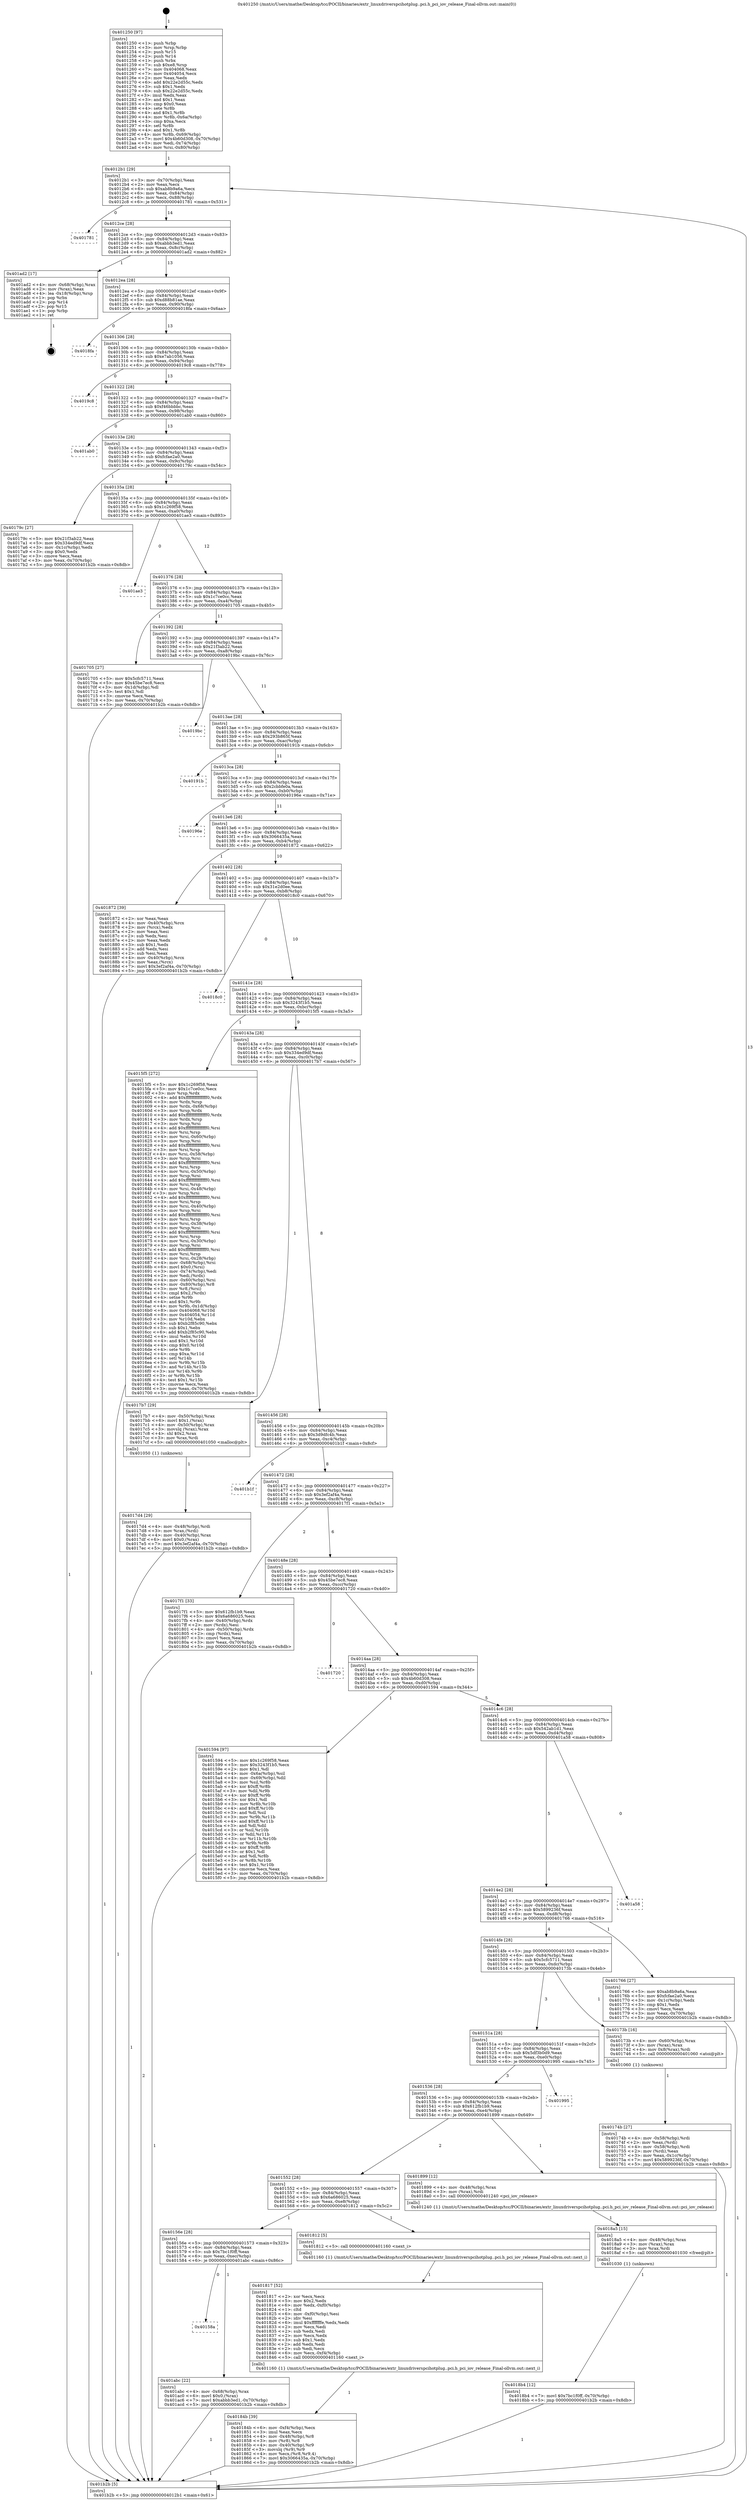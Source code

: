 digraph "0x401250" {
  label = "0x401250 (/mnt/c/Users/mathe/Desktop/tcc/POCII/binaries/extr_linuxdriverspcihotplug..pci.h_pci_iov_release_Final-ollvm.out::main(0))"
  labelloc = "t"
  node[shape=record]

  Entry [label="",width=0.3,height=0.3,shape=circle,fillcolor=black,style=filled]
  "0x4012b1" [label="{
     0x4012b1 [29]\l
     | [instrs]\l
     &nbsp;&nbsp;0x4012b1 \<+3\>: mov -0x70(%rbp),%eax\l
     &nbsp;&nbsp;0x4012b4 \<+2\>: mov %eax,%ecx\l
     &nbsp;&nbsp;0x4012b6 \<+6\>: sub $0xab8b9a6a,%ecx\l
     &nbsp;&nbsp;0x4012bc \<+6\>: mov %eax,-0x84(%rbp)\l
     &nbsp;&nbsp;0x4012c2 \<+6\>: mov %ecx,-0x88(%rbp)\l
     &nbsp;&nbsp;0x4012c8 \<+6\>: je 0000000000401781 \<main+0x531\>\l
  }"]
  "0x401781" [label="{
     0x401781\l
  }", style=dashed]
  "0x4012ce" [label="{
     0x4012ce [28]\l
     | [instrs]\l
     &nbsp;&nbsp;0x4012ce \<+5\>: jmp 00000000004012d3 \<main+0x83\>\l
     &nbsp;&nbsp;0x4012d3 \<+6\>: mov -0x84(%rbp),%eax\l
     &nbsp;&nbsp;0x4012d9 \<+5\>: sub $0xabbb3ed1,%eax\l
     &nbsp;&nbsp;0x4012de \<+6\>: mov %eax,-0x8c(%rbp)\l
     &nbsp;&nbsp;0x4012e4 \<+6\>: je 0000000000401ad2 \<main+0x882\>\l
  }"]
  Exit [label="",width=0.3,height=0.3,shape=circle,fillcolor=black,style=filled,peripheries=2]
  "0x401ad2" [label="{
     0x401ad2 [17]\l
     | [instrs]\l
     &nbsp;&nbsp;0x401ad2 \<+4\>: mov -0x68(%rbp),%rax\l
     &nbsp;&nbsp;0x401ad6 \<+2\>: mov (%rax),%eax\l
     &nbsp;&nbsp;0x401ad8 \<+4\>: lea -0x18(%rbp),%rsp\l
     &nbsp;&nbsp;0x401adc \<+1\>: pop %rbx\l
     &nbsp;&nbsp;0x401add \<+2\>: pop %r14\l
     &nbsp;&nbsp;0x401adf \<+2\>: pop %r15\l
     &nbsp;&nbsp;0x401ae1 \<+1\>: pop %rbp\l
     &nbsp;&nbsp;0x401ae2 \<+1\>: ret\l
  }"]
  "0x4012ea" [label="{
     0x4012ea [28]\l
     | [instrs]\l
     &nbsp;&nbsp;0x4012ea \<+5\>: jmp 00000000004012ef \<main+0x9f\>\l
     &nbsp;&nbsp;0x4012ef \<+6\>: mov -0x84(%rbp),%eax\l
     &nbsp;&nbsp;0x4012f5 \<+5\>: sub $0xd88b81ae,%eax\l
     &nbsp;&nbsp;0x4012fa \<+6\>: mov %eax,-0x90(%rbp)\l
     &nbsp;&nbsp;0x401300 \<+6\>: je 00000000004018fa \<main+0x6aa\>\l
  }"]
  "0x40158a" [label="{
     0x40158a\l
  }", style=dashed]
  "0x4018fa" [label="{
     0x4018fa\l
  }", style=dashed]
  "0x401306" [label="{
     0x401306 [28]\l
     | [instrs]\l
     &nbsp;&nbsp;0x401306 \<+5\>: jmp 000000000040130b \<main+0xbb\>\l
     &nbsp;&nbsp;0x40130b \<+6\>: mov -0x84(%rbp),%eax\l
     &nbsp;&nbsp;0x401311 \<+5\>: sub $0xe7ab1056,%eax\l
     &nbsp;&nbsp;0x401316 \<+6\>: mov %eax,-0x94(%rbp)\l
     &nbsp;&nbsp;0x40131c \<+6\>: je 00000000004019c8 \<main+0x778\>\l
  }"]
  "0x401abc" [label="{
     0x401abc [22]\l
     | [instrs]\l
     &nbsp;&nbsp;0x401abc \<+4\>: mov -0x68(%rbp),%rax\l
     &nbsp;&nbsp;0x401ac0 \<+6\>: movl $0x0,(%rax)\l
     &nbsp;&nbsp;0x401ac6 \<+7\>: movl $0xabbb3ed1,-0x70(%rbp)\l
     &nbsp;&nbsp;0x401acd \<+5\>: jmp 0000000000401b2b \<main+0x8db\>\l
  }"]
  "0x4019c8" [label="{
     0x4019c8\l
  }", style=dashed]
  "0x401322" [label="{
     0x401322 [28]\l
     | [instrs]\l
     &nbsp;&nbsp;0x401322 \<+5\>: jmp 0000000000401327 \<main+0xd7\>\l
     &nbsp;&nbsp;0x401327 \<+6\>: mov -0x84(%rbp),%eax\l
     &nbsp;&nbsp;0x40132d \<+5\>: sub $0xf46bbbbc,%eax\l
     &nbsp;&nbsp;0x401332 \<+6\>: mov %eax,-0x98(%rbp)\l
     &nbsp;&nbsp;0x401338 \<+6\>: je 0000000000401ab0 \<main+0x860\>\l
  }"]
  "0x4018b4" [label="{
     0x4018b4 [12]\l
     | [instrs]\l
     &nbsp;&nbsp;0x4018b4 \<+7\>: movl $0x7bc1f0ff,-0x70(%rbp)\l
     &nbsp;&nbsp;0x4018bb \<+5\>: jmp 0000000000401b2b \<main+0x8db\>\l
  }"]
  "0x401ab0" [label="{
     0x401ab0\l
  }", style=dashed]
  "0x40133e" [label="{
     0x40133e [28]\l
     | [instrs]\l
     &nbsp;&nbsp;0x40133e \<+5\>: jmp 0000000000401343 \<main+0xf3\>\l
     &nbsp;&nbsp;0x401343 \<+6\>: mov -0x84(%rbp),%eax\l
     &nbsp;&nbsp;0x401349 \<+5\>: sub $0xfcfae2a0,%eax\l
     &nbsp;&nbsp;0x40134e \<+6\>: mov %eax,-0x9c(%rbp)\l
     &nbsp;&nbsp;0x401354 \<+6\>: je 000000000040179c \<main+0x54c\>\l
  }"]
  "0x4018a5" [label="{
     0x4018a5 [15]\l
     | [instrs]\l
     &nbsp;&nbsp;0x4018a5 \<+4\>: mov -0x48(%rbp),%rax\l
     &nbsp;&nbsp;0x4018a9 \<+3\>: mov (%rax),%rax\l
     &nbsp;&nbsp;0x4018ac \<+3\>: mov %rax,%rdi\l
     &nbsp;&nbsp;0x4018af \<+5\>: call 0000000000401030 \<free@plt\>\l
     | [calls]\l
     &nbsp;&nbsp;0x401030 \{1\} (unknown)\l
  }"]
  "0x40179c" [label="{
     0x40179c [27]\l
     | [instrs]\l
     &nbsp;&nbsp;0x40179c \<+5\>: mov $0x21f3ab22,%eax\l
     &nbsp;&nbsp;0x4017a1 \<+5\>: mov $0x334ed9df,%ecx\l
     &nbsp;&nbsp;0x4017a6 \<+3\>: mov -0x1c(%rbp),%edx\l
     &nbsp;&nbsp;0x4017a9 \<+3\>: cmp $0x0,%edx\l
     &nbsp;&nbsp;0x4017ac \<+3\>: cmove %ecx,%eax\l
     &nbsp;&nbsp;0x4017af \<+3\>: mov %eax,-0x70(%rbp)\l
     &nbsp;&nbsp;0x4017b2 \<+5\>: jmp 0000000000401b2b \<main+0x8db\>\l
  }"]
  "0x40135a" [label="{
     0x40135a [28]\l
     | [instrs]\l
     &nbsp;&nbsp;0x40135a \<+5\>: jmp 000000000040135f \<main+0x10f\>\l
     &nbsp;&nbsp;0x40135f \<+6\>: mov -0x84(%rbp),%eax\l
     &nbsp;&nbsp;0x401365 \<+5\>: sub $0x1c269f58,%eax\l
     &nbsp;&nbsp;0x40136a \<+6\>: mov %eax,-0xa0(%rbp)\l
     &nbsp;&nbsp;0x401370 \<+6\>: je 0000000000401ae3 \<main+0x893\>\l
  }"]
  "0x40184b" [label="{
     0x40184b [39]\l
     | [instrs]\l
     &nbsp;&nbsp;0x40184b \<+6\>: mov -0xf4(%rbp),%ecx\l
     &nbsp;&nbsp;0x401851 \<+3\>: imul %eax,%ecx\l
     &nbsp;&nbsp;0x401854 \<+4\>: mov -0x48(%rbp),%r8\l
     &nbsp;&nbsp;0x401858 \<+3\>: mov (%r8),%r8\l
     &nbsp;&nbsp;0x40185b \<+4\>: mov -0x40(%rbp),%r9\l
     &nbsp;&nbsp;0x40185f \<+3\>: movslq (%r9),%r9\l
     &nbsp;&nbsp;0x401862 \<+4\>: mov %ecx,(%r8,%r9,4)\l
     &nbsp;&nbsp;0x401866 \<+7\>: movl $0x3066435a,-0x70(%rbp)\l
     &nbsp;&nbsp;0x40186d \<+5\>: jmp 0000000000401b2b \<main+0x8db\>\l
  }"]
  "0x401ae3" [label="{
     0x401ae3\l
  }", style=dashed]
  "0x401376" [label="{
     0x401376 [28]\l
     | [instrs]\l
     &nbsp;&nbsp;0x401376 \<+5\>: jmp 000000000040137b \<main+0x12b\>\l
     &nbsp;&nbsp;0x40137b \<+6\>: mov -0x84(%rbp),%eax\l
     &nbsp;&nbsp;0x401381 \<+5\>: sub $0x1c7ce0cc,%eax\l
     &nbsp;&nbsp;0x401386 \<+6\>: mov %eax,-0xa4(%rbp)\l
     &nbsp;&nbsp;0x40138c \<+6\>: je 0000000000401705 \<main+0x4b5\>\l
  }"]
  "0x401817" [label="{
     0x401817 [52]\l
     | [instrs]\l
     &nbsp;&nbsp;0x401817 \<+2\>: xor %ecx,%ecx\l
     &nbsp;&nbsp;0x401819 \<+5\>: mov $0x2,%edx\l
     &nbsp;&nbsp;0x40181e \<+6\>: mov %edx,-0xf0(%rbp)\l
     &nbsp;&nbsp;0x401824 \<+1\>: cltd\l
     &nbsp;&nbsp;0x401825 \<+6\>: mov -0xf0(%rbp),%esi\l
     &nbsp;&nbsp;0x40182b \<+2\>: idiv %esi\l
     &nbsp;&nbsp;0x40182d \<+6\>: imul $0xfffffffe,%edx,%edx\l
     &nbsp;&nbsp;0x401833 \<+2\>: mov %ecx,%edi\l
     &nbsp;&nbsp;0x401835 \<+2\>: sub %edx,%edi\l
     &nbsp;&nbsp;0x401837 \<+2\>: mov %ecx,%edx\l
     &nbsp;&nbsp;0x401839 \<+3\>: sub $0x1,%edx\l
     &nbsp;&nbsp;0x40183c \<+2\>: add %edx,%edi\l
     &nbsp;&nbsp;0x40183e \<+2\>: sub %edi,%ecx\l
     &nbsp;&nbsp;0x401840 \<+6\>: mov %ecx,-0xf4(%rbp)\l
     &nbsp;&nbsp;0x401846 \<+5\>: call 0000000000401160 \<next_i\>\l
     | [calls]\l
     &nbsp;&nbsp;0x401160 \{1\} (/mnt/c/Users/mathe/Desktop/tcc/POCII/binaries/extr_linuxdriverspcihotplug..pci.h_pci_iov_release_Final-ollvm.out::next_i)\l
  }"]
  "0x401705" [label="{
     0x401705 [27]\l
     | [instrs]\l
     &nbsp;&nbsp;0x401705 \<+5\>: mov $0x5cfc5711,%eax\l
     &nbsp;&nbsp;0x40170a \<+5\>: mov $0x45be7ec8,%ecx\l
     &nbsp;&nbsp;0x40170f \<+3\>: mov -0x1d(%rbp),%dl\l
     &nbsp;&nbsp;0x401712 \<+3\>: test $0x1,%dl\l
     &nbsp;&nbsp;0x401715 \<+3\>: cmovne %ecx,%eax\l
     &nbsp;&nbsp;0x401718 \<+3\>: mov %eax,-0x70(%rbp)\l
     &nbsp;&nbsp;0x40171b \<+5\>: jmp 0000000000401b2b \<main+0x8db\>\l
  }"]
  "0x401392" [label="{
     0x401392 [28]\l
     | [instrs]\l
     &nbsp;&nbsp;0x401392 \<+5\>: jmp 0000000000401397 \<main+0x147\>\l
     &nbsp;&nbsp;0x401397 \<+6\>: mov -0x84(%rbp),%eax\l
     &nbsp;&nbsp;0x40139d \<+5\>: sub $0x21f3ab22,%eax\l
     &nbsp;&nbsp;0x4013a2 \<+6\>: mov %eax,-0xa8(%rbp)\l
     &nbsp;&nbsp;0x4013a8 \<+6\>: je 00000000004019bc \<main+0x76c\>\l
  }"]
  "0x40156e" [label="{
     0x40156e [28]\l
     | [instrs]\l
     &nbsp;&nbsp;0x40156e \<+5\>: jmp 0000000000401573 \<main+0x323\>\l
     &nbsp;&nbsp;0x401573 \<+6\>: mov -0x84(%rbp),%eax\l
     &nbsp;&nbsp;0x401579 \<+5\>: sub $0x7bc1f0ff,%eax\l
     &nbsp;&nbsp;0x40157e \<+6\>: mov %eax,-0xec(%rbp)\l
     &nbsp;&nbsp;0x401584 \<+6\>: je 0000000000401abc \<main+0x86c\>\l
  }"]
  "0x4019bc" [label="{
     0x4019bc\l
  }", style=dashed]
  "0x4013ae" [label="{
     0x4013ae [28]\l
     | [instrs]\l
     &nbsp;&nbsp;0x4013ae \<+5\>: jmp 00000000004013b3 \<main+0x163\>\l
     &nbsp;&nbsp;0x4013b3 \<+6\>: mov -0x84(%rbp),%eax\l
     &nbsp;&nbsp;0x4013b9 \<+5\>: sub $0x293b865f,%eax\l
     &nbsp;&nbsp;0x4013be \<+6\>: mov %eax,-0xac(%rbp)\l
     &nbsp;&nbsp;0x4013c4 \<+6\>: je 000000000040191b \<main+0x6cb\>\l
  }"]
  "0x401812" [label="{
     0x401812 [5]\l
     | [instrs]\l
     &nbsp;&nbsp;0x401812 \<+5\>: call 0000000000401160 \<next_i\>\l
     | [calls]\l
     &nbsp;&nbsp;0x401160 \{1\} (/mnt/c/Users/mathe/Desktop/tcc/POCII/binaries/extr_linuxdriverspcihotplug..pci.h_pci_iov_release_Final-ollvm.out::next_i)\l
  }"]
  "0x40191b" [label="{
     0x40191b\l
  }", style=dashed]
  "0x4013ca" [label="{
     0x4013ca [28]\l
     | [instrs]\l
     &nbsp;&nbsp;0x4013ca \<+5\>: jmp 00000000004013cf \<main+0x17f\>\l
     &nbsp;&nbsp;0x4013cf \<+6\>: mov -0x84(%rbp),%eax\l
     &nbsp;&nbsp;0x4013d5 \<+5\>: sub $0x2cbbfe0a,%eax\l
     &nbsp;&nbsp;0x4013da \<+6\>: mov %eax,-0xb0(%rbp)\l
     &nbsp;&nbsp;0x4013e0 \<+6\>: je 000000000040196e \<main+0x71e\>\l
  }"]
  "0x401552" [label="{
     0x401552 [28]\l
     | [instrs]\l
     &nbsp;&nbsp;0x401552 \<+5\>: jmp 0000000000401557 \<main+0x307\>\l
     &nbsp;&nbsp;0x401557 \<+6\>: mov -0x84(%rbp),%eax\l
     &nbsp;&nbsp;0x40155d \<+5\>: sub $0x6a686025,%eax\l
     &nbsp;&nbsp;0x401562 \<+6\>: mov %eax,-0xe8(%rbp)\l
     &nbsp;&nbsp;0x401568 \<+6\>: je 0000000000401812 \<main+0x5c2\>\l
  }"]
  "0x40196e" [label="{
     0x40196e\l
  }", style=dashed]
  "0x4013e6" [label="{
     0x4013e6 [28]\l
     | [instrs]\l
     &nbsp;&nbsp;0x4013e6 \<+5\>: jmp 00000000004013eb \<main+0x19b\>\l
     &nbsp;&nbsp;0x4013eb \<+6\>: mov -0x84(%rbp),%eax\l
     &nbsp;&nbsp;0x4013f1 \<+5\>: sub $0x3066435a,%eax\l
     &nbsp;&nbsp;0x4013f6 \<+6\>: mov %eax,-0xb4(%rbp)\l
     &nbsp;&nbsp;0x4013fc \<+6\>: je 0000000000401872 \<main+0x622\>\l
  }"]
  "0x401899" [label="{
     0x401899 [12]\l
     | [instrs]\l
     &nbsp;&nbsp;0x401899 \<+4\>: mov -0x48(%rbp),%rax\l
     &nbsp;&nbsp;0x40189d \<+3\>: mov (%rax),%rdi\l
     &nbsp;&nbsp;0x4018a0 \<+5\>: call 0000000000401240 \<pci_iov_release\>\l
     | [calls]\l
     &nbsp;&nbsp;0x401240 \{1\} (/mnt/c/Users/mathe/Desktop/tcc/POCII/binaries/extr_linuxdriverspcihotplug..pci.h_pci_iov_release_Final-ollvm.out::pci_iov_release)\l
  }"]
  "0x401872" [label="{
     0x401872 [39]\l
     | [instrs]\l
     &nbsp;&nbsp;0x401872 \<+2\>: xor %eax,%eax\l
     &nbsp;&nbsp;0x401874 \<+4\>: mov -0x40(%rbp),%rcx\l
     &nbsp;&nbsp;0x401878 \<+2\>: mov (%rcx),%edx\l
     &nbsp;&nbsp;0x40187a \<+2\>: mov %eax,%esi\l
     &nbsp;&nbsp;0x40187c \<+2\>: sub %edx,%esi\l
     &nbsp;&nbsp;0x40187e \<+2\>: mov %eax,%edx\l
     &nbsp;&nbsp;0x401880 \<+3\>: sub $0x1,%edx\l
     &nbsp;&nbsp;0x401883 \<+2\>: add %edx,%esi\l
     &nbsp;&nbsp;0x401885 \<+2\>: sub %esi,%eax\l
     &nbsp;&nbsp;0x401887 \<+4\>: mov -0x40(%rbp),%rcx\l
     &nbsp;&nbsp;0x40188b \<+2\>: mov %eax,(%rcx)\l
     &nbsp;&nbsp;0x40188d \<+7\>: movl $0x3ef2af4a,-0x70(%rbp)\l
     &nbsp;&nbsp;0x401894 \<+5\>: jmp 0000000000401b2b \<main+0x8db\>\l
  }"]
  "0x401402" [label="{
     0x401402 [28]\l
     | [instrs]\l
     &nbsp;&nbsp;0x401402 \<+5\>: jmp 0000000000401407 \<main+0x1b7\>\l
     &nbsp;&nbsp;0x401407 \<+6\>: mov -0x84(%rbp),%eax\l
     &nbsp;&nbsp;0x40140d \<+5\>: sub $0x31e2d0ee,%eax\l
     &nbsp;&nbsp;0x401412 \<+6\>: mov %eax,-0xb8(%rbp)\l
     &nbsp;&nbsp;0x401418 \<+6\>: je 00000000004018c0 \<main+0x670\>\l
  }"]
  "0x401536" [label="{
     0x401536 [28]\l
     | [instrs]\l
     &nbsp;&nbsp;0x401536 \<+5\>: jmp 000000000040153b \<main+0x2eb\>\l
     &nbsp;&nbsp;0x40153b \<+6\>: mov -0x84(%rbp),%eax\l
     &nbsp;&nbsp;0x401541 \<+5\>: sub $0x612fb1b9,%eax\l
     &nbsp;&nbsp;0x401546 \<+6\>: mov %eax,-0xe4(%rbp)\l
     &nbsp;&nbsp;0x40154c \<+6\>: je 0000000000401899 \<main+0x649\>\l
  }"]
  "0x4018c0" [label="{
     0x4018c0\l
  }", style=dashed]
  "0x40141e" [label="{
     0x40141e [28]\l
     | [instrs]\l
     &nbsp;&nbsp;0x40141e \<+5\>: jmp 0000000000401423 \<main+0x1d3\>\l
     &nbsp;&nbsp;0x401423 \<+6\>: mov -0x84(%rbp),%eax\l
     &nbsp;&nbsp;0x401429 \<+5\>: sub $0x3243f1b5,%eax\l
     &nbsp;&nbsp;0x40142e \<+6\>: mov %eax,-0xbc(%rbp)\l
     &nbsp;&nbsp;0x401434 \<+6\>: je 00000000004015f5 \<main+0x3a5\>\l
  }"]
  "0x401995" [label="{
     0x401995\l
  }", style=dashed]
  "0x4015f5" [label="{
     0x4015f5 [272]\l
     | [instrs]\l
     &nbsp;&nbsp;0x4015f5 \<+5\>: mov $0x1c269f58,%eax\l
     &nbsp;&nbsp;0x4015fa \<+5\>: mov $0x1c7ce0cc,%ecx\l
     &nbsp;&nbsp;0x4015ff \<+3\>: mov %rsp,%rdx\l
     &nbsp;&nbsp;0x401602 \<+4\>: add $0xfffffffffffffff0,%rdx\l
     &nbsp;&nbsp;0x401606 \<+3\>: mov %rdx,%rsp\l
     &nbsp;&nbsp;0x401609 \<+4\>: mov %rdx,-0x68(%rbp)\l
     &nbsp;&nbsp;0x40160d \<+3\>: mov %rsp,%rdx\l
     &nbsp;&nbsp;0x401610 \<+4\>: add $0xfffffffffffffff0,%rdx\l
     &nbsp;&nbsp;0x401614 \<+3\>: mov %rdx,%rsp\l
     &nbsp;&nbsp;0x401617 \<+3\>: mov %rsp,%rsi\l
     &nbsp;&nbsp;0x40161a \<+4\>: add $0xfffffffffffffff0,%rsi\l
     &nbsp;&nbsp;0x40161e \<+3\>: mov %rsi,%rsp\l
     &nbsp;&nbsp;0x401621 \<+4\>: mov %rsi,-0x60(%rbp)\l
     &nbsp;&nbsp;0x401625 \<+3\>: mov %rsp,%rsi\l
     &nbsp;&nbsp;0x401628 \<+4\>: add $0xfffffffffffffff0,%rsi\l
     &nbsp;&nbsp;0x40162c \<+3\>: mov %rsi,%rsp\l
     &nbsp;&nbsp;0x40162f \<+4\>: mov %rsi,-0x58(%rbp)\l
     &nbsp;&nbsp;0x401633 \<+3\>: mov %rsp,%rsi\l
     &nbsp;&nbsp;0x401636 \<+4\>: add $0xfffffffffffffff0,%rsi\l
     &nbsp;&nbsp;0x40163a \<+3\>: mov %rsi,%rsp\l
     &nbsp;&nbsp;0x40163d \<+4\>: mov %rsi,-0x50(%rbp)\l
     &nbsp;&nbsp;0x401641 \<+3\>: mov %rsp,%rsi\l
     &nbsp;&nbsp;0x401644 \<+4\>: add $0xfffffffffffffff0,%rsi\l
     &nbsp;&nbsp;0x401648 \<+3\>: mov %rsi,%rsp\l
     &nbsp;&nbsp;0x40164b \<+4\>: mov %rsi,-0x48(%rbp)\l
     &nbsp;&nbsp;0x40164f \<+3\>: mov %rsp,%rsi\l
     &nbsp;&nbsp;0x401652 \<+4\>: add $0xfffffffffffffff0,%rsi\l
     &nbsp;&nbsp;0x401656 \<+3\>: mov %rsi,%rsp\l
     &nbsp;&nbsp;0x401659 \<+4\>: mov %rsi,-0x40(%rbp)\l
     &nbsp;&nbsp;0x40165d \<+3\>: mov %rsp,%rsi\l
     &nbsp;&nbsp;0x401660 \<+4\>: add $0xfffffffffffffff0,%rsi\l
     &nbsp;&nbsp;0x401664 \<+3\>: mov %rsi,%rsp\l
     &nbsp;&nbsp;0x401667 \<+4\>: mov %rsi,-0x38(%rbp)\l
     &nbsp;&nbsp;0x40166b \<+3\>: mov %rsp,%rsi\l
     &nbsp;&nbsp;0x40166e \<+4\>: add $0xfffffffffffffff0,%rsi\l
     &nbsp;&nbsp;0x401672 \<+3\>: mov %rsi,%rsp\l
     &nbsp;&nbsp;0x401675 \<+4\>: mov %rsi,-0x30(%rbp)\l
     &nbsp;&nbsp;0x401679 \<+3\>: mov %rsp,%rsi\l
     &nbsp;&nbsp;0x40167c \<+4\>: add $0xfffffffffffffff0,%rsi\l
     &nbsp;&nbsp;0x401680 \<+3\>: mov %rsi,%rsp\l
     &nbsp;&nbsp;0x401683 \<+4\>: mov %rsi,-0x28(%rbp)\l
     &nbsp;&nbsp;0x401687 \<+4\>: mov -0x68(%rbp),%rsi\l
     &nbsp;&nbsp;0x40168b \<+6\>: movl $0x0,(%rsi)\l
     &nbsp;&nbsp;0x401691 \<+3\>: mov -0x74(%rbp),%edi\l
     &nbsp;&nbsp;0x401694 \<+2\>: mov %edi,(%rdx)\l
     &nbsp;&nbsp;0x401696 \<+4\>: mov -0x60(%rbp),%rsi\l
     &nbsp;&nbsp;0x40169a \<+4\>: mov -0x80(%rbp),%r8\l
     &nbsp;&nbsp;0x40169e \<+3\>: mov %r8,(%rsi)\l
     &nbsp;&nbsp;0x4016a1 \<+3\>: cmpl $0x2,(%rdx)\l
     &nbsp;&nbsp;0x4016a4 \<+4\>: setne %r9b\l
     &nbsp;&nbsp;0x4016a8 \<+4\>: and $0x1,%r9b\l
     &nbsp;&nbsp;0x4016ac \<+4\>: mov %r9b,-0x1d(%rbp)\l
     &nbsp;&nbsp;0x4016b0 \<+8\>: mov 0x404068,%r10d\l
     &nbsp;&nbsp;0x4016b8 \<+8\>: mov 0x404054,%r11d\l
     &nbsp;&nbsp;0x4016c0 \<+3\>: mov %r10d,%ebx\l
     &nbsp;&nbsp;0x4016c3 \<+6\>: sub $0xb2f85c90,%ebx\l
     &nbsp;&nbsp;0x4016c9 \<+3\>: sub $0x1,%ebx\l
     &nbsp;&nbsp;0x4016cc \<+6\>: add $0xb2f85c90,%ebx\l
     &nbsp;&nbsp;0x4016d2 \<+4\>: imul %ebx,%r10d\l
     &nbsp;&nbsp;0x4016d6 \<+4\>: and $0x1,%r10d\l
     &nbsp;&nbsp;0x4016da \<+4\>: cmp $0x0,%r10d\l
     &nbsp;&nbsp;0x4016de \<+4\>: sete %r9b\l
     &nbsp;&nbsp;0x4016e2 \<+4\>: cmp $0xa,%r11d\l
     &nbsp;&nbsp;0x4016e6 \<+4\>: setl %r14b\l
     &nbsp;&nbsp;0x4016ea \<+3\>: mov %r9b,%r15b\l
     &nbsp;&nbsp;0x4016ed \<+3\>: and %r14b,%r15b\l
     &nbsp;&nbsp;0x4016f0 \<+3\>: xor %r14b,%r9b\l
     &nbsp;&nbsp;0x4016f3 \<+3\>: or %r9b,%r15b\l
     &nbsp;&nbsp;0x4016f6 \<+4\>: test $0x1,%r15b\l
     &nbsp;&nbsp;0x4016fa \<+3\>: cmovne %ecx,%eax\l
     &nbsp;&nbsp;0x4016fd \<+3\>: mov %eax,-0x70(%rbp)\l
     &nbsp;&nbsp;0x401700 \<+5\>: jmp 0000000000401b2b \<main+0x8db\>\l
  }"]
  "0x40143a" [label="{
     0x40143a [28]\l
     | [instrs]\l
     &nbsp;&nbsp;0x40143a \<+5\>: jmp 000000000040143f \<main+0x1ef\>\l
     &nbsp;&nbsp;0x40143f \<+6\>: mov -0x84(%rbp),%eax\l
     &nbsp;&nbsp;0x401445 \<+5\>: sub $0x334ed9df,%eax\l
     &nbsp;&nbsp;0x40144a \<+6\>: mov %eax,-0xc0(%rbp)\l
     &nbsp;&nbsp;0x401450 \<+6\>: je 00000000004017b7 \<main+0x567\>\l
  }"]
  "0x4017d4" [label="{
     0x4017d4 [29]\l
     | [instrs]\l
     &nbsp;&nbsp;0x4017d4 \<+4\>: mov -0x48(%rbp),%rdi\l
     &nbsp;&nbsp;0x4017d8 \<+3\>: mov %rax,(%rdi)\l
     &nbsp;&nbsp;0x4017db \<+4\>: mov -0x40(%rbp),%rax\l
     &nbsp;&nbsp;0x4017df \<+6\>: movl $0x0,(%rax)\l
     &nbsp;&nbsp;0x4017e5 \<+7\>: movl $0x3ef2af4a,-0x70(%rbp)\l
     &nbsp;&nbsp;0x4017ec \<+5\>: jmp 0000000000401b2b \<main+0x8db\>\l
  }"]
  "0x4017b7" [label="{
     0x4017b7 [29]\l
     | [instrs]\l
     &nbsp;&nbsp;0x4017b7 \<+4\>: mov -0x50(%rbp),%rax\l
     &nbsp;&nbsp;0x4017bb \<+6\>: movl $0x1,(%rax)\l
     &nbsp;&nbsp;0x4017c1 \<+4\>: mov -0x50(%rbp),%rax\l
     &nbsp;&nbsp;0x4017c5 \<+3\>: movslq (%rax),%rax\l
     &nbsp;&nbsp;0x4017c8 \<+4\>: shl $0x2,%rax\l
     &nbsp;&nbsp;0x4017cc \<+3\>: mov %rax,%rdi\l
     &nbsp;&nbsp;0x4017cf \<+5\>: call 0000000000401050 \<malloc@plt\>\l
     | [calls]\l
     &nbsp;&nbsp;0x401050 \{1\} (unknown)\l
  }"]
  "0x401456" [label="{
     0x401456 [28]\l
     | [instrs]\l
     &nbsp;&nbsp;0x401456 \<+5\>: jmp 000000000040145b \<main+0x20b\>\l
     &nbsp;&nbsp;0x40145b \<+6\>: mov -0x84(%rbp),%eax\l
     &nbsp;&nbsp;0x401461 \<+5\>: sub $0x3d9dfc4b,%eax\l
     &nbsp;&nbsp;0x401466 \<+6\>: mov %eax,-0xc4(%rbp)\l
     &nbsp;&nbsp;0x40146c \<+6\>: je 0000000000401b1f \<main+0x8cf\>\l
  }"]
  "0x40174b" [label="{
     0x40174b [27]\l
     | [instrs]\l
     &nbsp;&nbsp;0x40174b \<+4\>: mov -0x58(%rbp),%rdi\l
     &nbsp;&nbsp;0x40174f \<+2\>: mov %eax,(%rdi)\l
     &nbsp;&nbsp;0x401751 \<+4\>: mov -0x58(%rbp),%rdi\l
     &nbsp;&nbsp;0x401755 \<+2\>: mov (%rdi),%eax\l
     &nbsp;&nbsp;0x401757 \<+3\>: mov %eax,-0x1c(%rbp)\l
     &nbsp;&nbsp;0x40175a \<+7\>: movl $0x5899236f,-0x70(%rbp)\l
     &nbsp;&nbsp;0x401761 \<+5\>: jmp 0000000000401b2b \<main+0x8db\>\l
  }"]
  "0x401b1f" [label="{
     0x401b1f\l
  }", style=dashed]
  "0x401472" [label="{
     0x401472 [28]\l
     | [instrs]\l
     &nbsp;&nbsp;0x401472 \<+5\>: jmp 0000000000401477 \<main+0x227\>\l
     &nbsp;&nbsp;0x401477 \<+6\>: mov -0x84(%rbp),%eax\l
     &nbsp;&nbsp;0x40147d \<+5\>: sub $0x3ef2af4a,%eax\l
     &nbsp;&nbsp;0x401482 \<+6\>: mov %eax,-0xc8(%rbp)\l
     &nbsp;&nbsp;0x401488 \<+6\>: je 00000000004017f1 \<main+0x5a1\>\l
  }"]
  "0x40151a" [label="{
     0x40151a [28]\l
     | [instrs]\l
     &nbsp;&nbsp;0x40151a \<+5\>: jmp 000000000040151f \<main+0x2cf\>\l
     &nbsp;&nbsp;0x40151f \<+6\>: mov -0x84(%rbp),%eax\l
     &nbsp;&nbsp;0x401525 \<+5\>: sub $0x5df3b0d9,%eax\l
     &nbsp;&nbsp;0x40152a \<+6\>: mov %eax,-0xe0(%rbp)\l
     &nbsp;&nbsp;0x401530 \<+6\>: je 0000000000401995 \<main+0x745\>\l
  }"]
  "0x4017f1" [label="{
     0x4017f1 [33]\l
     | [instrs]\l
     &nbsp;&nbsp;0x4017f1 \<+5\>: mov $0x612fb1b9,%eax\l
     &nbsp;&nbsp;0x4017f6 \<+5\>: mov $0x6a686025,%ecx\l
     &nbsp;&nbsp;0x4017fb \<+4\>: mov -0x40(%rbp),%rdx\l
     &nbsp;&nbsp;0x4017ff \<+2\>: mov (%rdx),%esi\l
     &nbsp;&nbsp;0x401801 \<+4\>: mov -0x50(%rbp),%rdx\l
     &nbsp;&nbsp;0x401805 \<+2\>: cmp (%rdx),%esi\l
     &nbsp;&nbsp;0x401807 \<+3\>: cmovl %ecx,%eax\l
     &nbsp;&nbsp;0x40180a \<+3\>: mov %eax,-0x70(%rbp)\l
     &nbsp;&nbsp;0x40180d \<+5\>: jmp 0000000000401b2b \<main+0x8db\>\l
  }"]
  "0x40148e" [label="{
     0x40148e [28]\l
     | [instrs]\l
     &nbsp;&nbsp;0x40148e \<+5\>: jmp 0000000000401493 \<main+0x243\>\l
     &nbsp;&nbsp;0x401493 \<+6\>: mov -0x84(%rbp),%eax\l
     &nbsp;&nbsp;0x401499 \<+5\>: sub $0x45be7ec8,%eax\l
     &nbsp;&nbsp;0x40149e \<+6\>: mov %eax,-0xcc(%rbp)\l
     &nbsp;&nbsp;0x4014a4 \<+6\>: je 0000000000401720 \<main+0x4d0\>\l
  }"]
  "0x40173b" [label="{
     0x40173b [16]\l
     | [instrs]\l
     &nbsp;&nbsp;0x40173b \<+4\>: mov -0x60(%rbp),%rax\l
     &nbsp;&nbsp;0x40173f \<+3\>: mov (%rax),%rax\l
     &nbsp;&nbsp;0x401742 \<+4\>: mov 0x8(%rax),%rdi\l
     &nbsp;&nbsp;0x401746 \<+5\>: call 0000000000401060 \<atoi@plt\>\l
     | [calls]\l
     &nbsp;&nbsp;0x401060 \{1\} (unknown)\l
  }"]
  "0x401720" [label="{
     0x401720\l
  }", style=dashed]
  "0x4014aa" [label="{
     0x4014aa [28]\l
     | [instrs]\l
     &nbsp;&nbsp;0x4014aa \<+5\>: jmp 00000000004014af \<main+0x25f\>\l
     &nbsp;&nbsp;0x4014af \<+6\>: mov -0x84(%rbp),%eax\l
     &nbsp;&nbsp;0x4014b5 \<+5\>: sub $0x4b60d308,%eax\l
     &nbsp;&nbsp;0x4014ba \<+6\>: mov %eax,-0xd0(%rbp)\l
     &nbsp;&nbsp;0x4014c0 \<+6\>: je 0000000000401594 \<main+0x344\>\l
  }"]
  "0x4014fe" [label="{
     0x4014fe [28]\l
     | [instrs]\l
     &nbsp;&nbsp;0x4014fe \<+5\>: jmp 0000000000401503 \<main+0x2b3\>\l
     &nbsp;&nbsp;0x401503 \<+6\>: mov -0x84(%rbp),%eax\l
     &nbsp;&nbsp;0x401509 \<+5\>: sub $0x5cfc5711,%eax\l
     &nbsp;&nbsp;0x40150e \<+6\>: mov %eax,-0xdc(%rbp)\l
     &nbsp;&nbsp;0x401514 \<+6\>: je 000000000040173b \<main+0x4eb\>\l
  }"]
  "0x401594" [label="{
     0x401594 [97]\l
     | [instrs]\l
     &nbsp;&nbsp;0x401594 \<+5\>: mov $0x1c269f58,%eax\l
     &nbsp;&nbsp;0x401599 \<+5\>: mov $0x3243f1b5,%ecx\l
     &nbsp;&nbsp;0x40159e \<+2\>: mov $0x1,%dl\l
     &nbsp;&nbsp;0x4015a0 \<+4\>: mov -0x6a(%rbp),%sil\l
     &nbsp;&nbsp;0x4015a4 \<+4\>: mov -0x69(%rbp),%dil\l
     &nbsp;&nbsp;0x4015a8 \<+3\>: mov %sil,%r8b\l
     &nbsp;&nbsp;0x4015ab \<+4\>: xor $0xff,%r8b\l
     &nbsp;&nbsp;0x4015af \<+3\>: mov %dil,%r9b\l
     &nbsp;&nbsp;0x4015b2 \<+4\>: xor $0xff,%r9b\l
     &nbsp;&nbsp;0x4015b6 \<+3\>: xor $0x1,%dl\l
     &nbsp;&nbsp;0x4015b9 \<+3\>: mov %r8b,%r10b\l
     &nbsp;&nbsp;0x4015bc \<+4\>: and $0xff,%r10b\l
     &nbsp;&nbsp;0x4015c0 \<+3\>: and %dl,%sil\l
     &nbsp;&nbsp;0x4015c3 \<+3\>: mov %r9b,%r11b\l
     &nbsp;&nbsp;0x4015c6 \<+4\>: and $0xff,%r11b\l
     &nbsp;&nbsp;0x4015ca \<+3\>: and %dl,%dil\l
     &nbsp;&nbsp;0x4015cd \<+3\>: or %sil,%r10b\l
     &nbsp;&nbsp;0x4015d0 \<+3\>: or %dil,%r11b\l
     &nbsp;&nbsp;0x4015d3 \<+3\>: xor %r11b,%r10b\l
     &nbsp;&nbsp;0x4015d6 \<+3\>: or %r9b,%r8b\l
     &nbsp;&nbsp;0x4015d9 \<+4\>: xor $0xff,%r8b\l
     &nbsp;&nbsp;0x4015dd \<+3\>: or $0x1,%dl\l
     &nbsp;&nbsp;0x4015e0 \<+3\>: and %dl,%r8b\l
     &nbsp;&nbsp;0x4015e3 \<+3\>: or %r8b,%r10b\l
     &nbsp;&nbsp;0x4015e6 \<+4\>: test $0x1,%r10b\l
     &nbsp;&nbsp;0x4015ea \<+3\>: cmovne %ecx,%eax\l
     &nbsp;&nbsp;0x4015ed \<+3\>: mov %eax,-0x70(%rbp)\l
     &nbsp;&nbsp;0x4015f0 \<+5\>: jmp 0000000000401b2b \<main+0x8db\>\l
  }"]
  "0x4014c6" [label="{
     0x4014c6 [28]\l
     | [instrs]\l
     &nbsp;&nbsp;0x4014c6 \<+5\>: jmp 00000000004014cb \<main+0x27b\>\l
     &nbsp;&nbsp;0x4014cb \<+6\>: mov -0x84(%rbp),%eax\l
     &nbsp;&nbsp;0x4014d1 \<+5\>: sub $0x542ab1d1,%eax\l
     &nbsp;&nbsp;0x4014d6 \<+6\>: mov %eax,-0xd4(%rbp)\l
     &nbsp;&nbsp;0x4014dc \<+6\>: je 0000000000401a58 \<main+0x808\>\l
  }"]
  "0x401b2b" [label="{
     0x401b2b [5]\l
     | [instrs]\l
     &nbsp;&nbsp;0x401b2b \<+5\>: jmp 00000000004012b1 \<main+0x61\>\l
  }"]
  "0x401250" [label="{
     0x401250 [97]\l
     | [instrs]\l
     &nbsp;&nbsp;0x401250 \<+1\>: push %rbp\l
     &nbsp;&nbsp;0x401251 \<+3\>: mov %rsp,%rbp\l
     &nbsp;&nbsp;0x401254 \<+2\>: push %r15\l
     &nbsp;&nbsp;0x401256 \<+2\>: push %r14\l
     &nbsp;&nbsp;0x401258 \<+1\>: push %rbx\l
     &nbsp;&nbsp;0x401259 \<+7\>: sub $0xe8,%rsp\l
     &nbsp;&nbsp;0x401260 \<+7\>: mov 0x404068,%eax\l
     &nbsp;&nbsp;0x401267 \<+7\>: mov 0x404054,%ecx\l
     &nbsp;&nbsp;0x40126e \<+2\>: mov %eax,%edx\l
     &nbsp;&nbsp;0x401270 \<+6\>: add $0x22e2d55c,%edx\l
     &nbsp;&nbsp;0x401276 \<+3\>: sub $0x1,%edx\l
     &nbsp;&nbsp;0x401279 \<+6\>: sub $0x22e2d55c,%edx\l
     &nbsp;&nbsp;0x40127f \<+3\>: imul %edx,%eax\l
     &nbsp;&nbsp;0x401282 \<+3\>: and $0x1,%eax\l
     &nbsp;&nbsp;0x401285 \<+3\>: cmp $0x0,%eax\l
     &nbsp;&nbsp;0x401288 \<+4\>: sete %r8b\l
     &nbsp;&nbsp;0x40128c \<+4\>: and $0x1,%r8b\l
     &nbsp;&nbsp;0x401290 \<+4\>: mov %r8b,-0x6a(%rbp)\l
     &nbsp;&nbsp;0x401294 \<+3\>: cmp $0xa,%ecx\l
     &nbsp;&nbsp;0x401297 \<+4\>: setl %r8b\l
     &nbsp;&nbsp;0x40129b \<+4\>: and $0x1,%r8b\l
     &nbsp;&nbsp;0x40129f \<+4\>: mov %r8b,-0x69(%rbp)\l
     &nbsp;&nbsp;0x4012a3 \<+7\>: movl $0x4b60d308,-0x70(%rbp)\l
     &nbsp;&nbsp;0x4012aa \<+3\>: mov %edi,-0x74(%rbp)\l
     &nbsp;&nbsp;0x4012ad \<+4\>: mov %rsi,-0x80(%rbp)\l
  }"]
  "0x401766" [label="{
     0x401766 [27]\l
     | [instrs]\l
     &nbsp;&nbsp;0x401766 \<+5\>: mov $0xab8b9a6a,%eax\l
     &nbsp;&nbsp;0x40176b \<+5\>: mov $0xfcfae2a0,%ecx\l
     &nbsp;&nbsp;0x401770 \<+3\>: mov -0x1c(%rbp),%edx\l
     &nbsp;&nbsp;0x401773 \<+3\>: cmp $0x1,%edx\l
     &nbsp;&nbsp;0x401776 \<+3\>: cmovl %ecx,%eax\l
     &nbsp;&nbsp;0x401779 \<+3\>: mov %eax,-0x70(%rbp)\l
     &nbsp;&nbsp;0x40177c \<+5\>: jmp 0000000000401b2b \<main+0x8db\>\l
  }"]
  "0x4014e2" [label="{
     0x4014e2 [28]\l
     | [instrs]\l
     &nbsp;&nbsp;0x4014e2 \<+5\>: jmp 00000000004014e7 \<main+0x297\>\l
     &nbsp;&nbsp;0x4014e7 \<+6\>: mov -0x84(%rbp),%eax\l
     &nbsp;&nbsp;0x4014ed \<+5\>: sub $0x5899236f,%eax\l
     &nbsp;&nbsp;0x4014f2 \<+6\>: mov %eax,-0xd8(%rbp)\l
     &nbsp;&nbsp;0x4014f8 \<+6\>: je 0000000000401766 \<main+0x516\>\l
  }"]
  "0x401a58" [label="{
     0x401a58\l
  }", style=dashed]
  Entry -> "0x401250" [label=" 1"]
  "0x4012b1" -> "0x401781" [label=" 0"]
  "0x4012b1" -> "0x4012ce" [label=" 14"]
  "0x401ad2" -> Exit [label=" 1"]
  "0x4012ce" -> "0x401ad2" [label=" 1"]
  "0x4012ce" -> "0x4012ea" [label=" 13"]
  "0x401abc" -> "0x401b2b" [label=" 1"]
  "0x4012ea" -> "0x4018fa" [label=" 0"]
  "0x4012ea" -> "0x401306" [label=" 13"]
  "0x40156e" -> "0x40158a" [label=" 0"]
  "0x401306" -> "0x4019c8" [label=" 0"]
  "0x401306" -> "0x401322" [label=" 13"]
  "0x40156e" -> "0x401abc" [label=" 1"]
  "0x401322" -> "0x401ab0" [label=" 0"]
  "0x401322" -> "0x40133e" [label=" 13"]
  "0x4018b4" -> "0x401b2b" [label=" 1"]
  "0x40133e" -> "0x40179c" [label=" 1"]
  "0x40133e" -> "0x40135a" [label=" 12"]
  "0x4018a5" -> "0x4018b4" [label=" 1"]
  "0x40135a" -> "0x401ae3" [label=" 0"]
  "0x40135a" -> "0x401376" [label=" 12"]
  "0x401899" -> "0x4018a5" [label=" 1"]
  "0x401376" -> "0x401705" [label=" 1"]
  "0x401376" -> "0x401392" [label=" 11"]
  "0x401872" -> "0x401b2b" [label=" 1"]
  "0x401392" -> "0x4019bc" [label=" 0"]
  "0x401392" -> "0x4013ae" [label=" 11"]
  "0x40184b" -> "0x401b2b" [label=" 1"]
  "0x4013ae" -> "0x40191b" [label=" 0"]
  "0x4013ae" -> "0x4013ca" [label=" 11"]
  "0x401817" -> "0x40184b" [label=" 1"]
  "0x4013ca" -> "0x40196e" [label=" 0"]
  "0x4013ca" -> "0x4013e6" [label=" 11"]
  "0x401552" -> "0x40156e" [label=" 1"]
  "0x4013e6" -> "0x401872" [label=" 1"]
  "0x4013e6" -> "0x401402" [label=" 10"]
  "0x401552" -> "0x401812" [label=" 1"]
  "0x401402" -> "0x4018c0" [label=" 0"]
  "0x401402" -> "0x40141e" [label=" 10"]
  "0x401536" -> "0x401552" [label=" 2"]
  "0x40141e" -> "0x4015f5" [label=" 1"]
  "0x40141e" -> "0x40143a" [label=" 9"]
  "0x401536" -> "0x401899" [label=" 1"]
  "0x40143a" -> "0x4017b7" [label=" 1"]
  "0x40143a" -> "0x401456" [label=" 8"]
  "0x40151a" -> "0x401536" [label=" 3"]
  "0x401456" -> "0x401b1f" [label=" 0"]
  "0x401456" -> "0x401472" [label=" 8"]
  "0x40151a" -> "0x401995" [label=" 0"]
  "0x401472" -> "0x4017f1" [label=" 2"]
  "0x401472" -> "0x40148e" [label=" 6"]
  "0x401812" -> "0x401817" [label=" 1"]
  "0x40148e" -> "0x401720" [label=" 0"]
  "0x40148e" -> "0x4014aa" [label=" 6"]
  "0x4017f1" -> "0x401b2b" [label=" 2"]
  "0x4014aa" -> "0x401594" [label=" 1"]
  "0x4014aa" -> "0x4014c6" [label=" 5"]
  "0x401594" -> "0x401b2b" [label=" 1"]
  "0x401250" -> "0x4012b1" [label=" 1"]
  "0x401b2b" -> "0x4012b1" [label=" 13"]
  "0x4017b7" -> "0x4017d4" [label=" 1"]
  "0x4015f5" -> "0x401b2b" [label=" 1"]
  "0x401705" -> "0x401b2b" [label=" 1"]
  "0x40179c" -> "0x401b2b" [label=" 1"]
  "0x4014c6" -> "0x401a58" [label=" 0"]
  "0x4014c6" -> "0x4014e2" [label=" 5"]
  "0x401766" -> "0x401b2b" [label=" 1"]
  "0x4014e2" -> "0x401766" [label=" 1"]
  "0x4014e2" -> "0x4014fe" [label=" 4"]
  "0x4017d4" -> "0x401b2b" [label=" 1"]
  "0x4014fe" -> "0x40173b" [label=" 1"]
  "0x4014fe" -> "0x40151a" [label=" 3"]
  "0x40173b" -> "0x40174b" [label=" 1"]
  "0x40174b" -> "0x401b2b" [label=" 1"]
}

